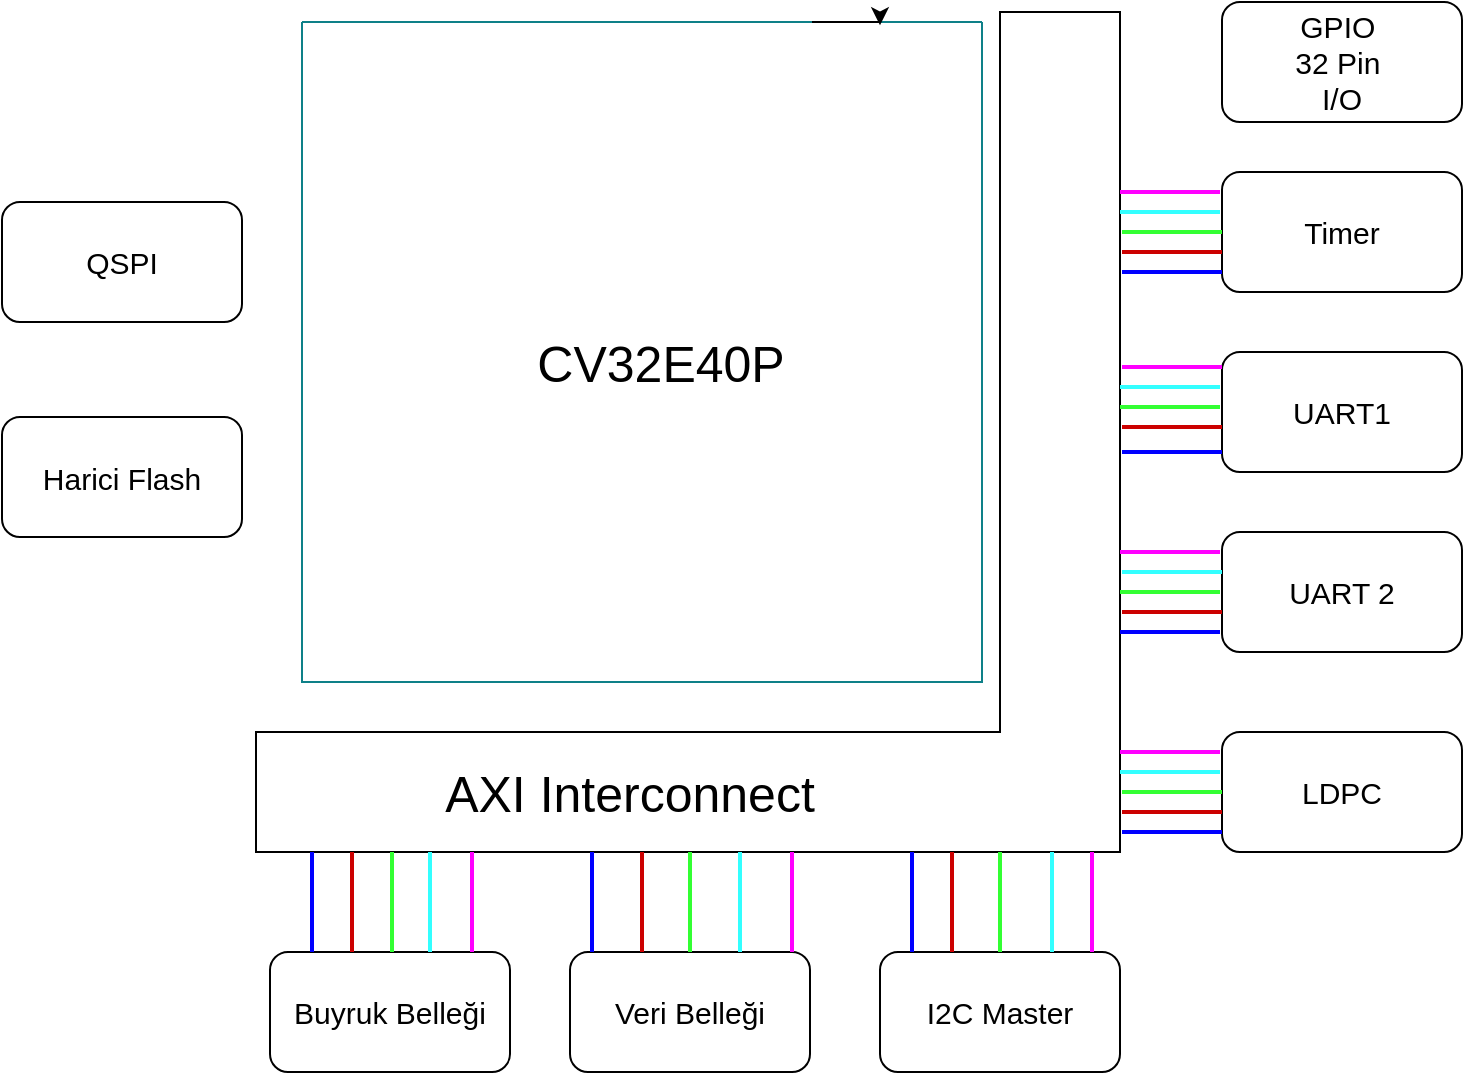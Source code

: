 <mxfile version="26.1.0">
  <diagram name="Sayfa -1" id="ky7PzvnKmY8COsivfulv">
    <mxGraphModel dx="1389" dy="750" grid="1" gridSize="10" guides="1" tooltips="1" connect="1" arrows="1" fold="1" page="1" pageScale="1" pageWidth="827" pageHeight="1169" math="0" shadow="0">
      <root>
        <mxCell id="0" />
        <mxCell id="1" parent="0" />
        <mxCell id="BGoYI7wzu1_h1t6LcvZX-1" value="" style="swimlane;startSize=0;fillColor=#b0e3e6;strokeColor=#0e8088;swimlaneFillColor=none;gradientDirection=east;" vertex="1" parent="1">
          <mxGeometry x="190" y="200" width="340" height="330" as="geometry" />
        </mxCell>
        <mxCell id="BGoYI7wzu1_h1t6LcvZX-2" style="edgeStyle=orthogonalEdgeStyle;rounded=0;orthogonalLoop=1;jettySize=auto;html=1;exitX=0.75;exitY=0;exitDx=0;exitDy=0;entryX=0.85;entryY=0.005;entryDx=0;entryDy=0;entryPerimeter=0;" edge="1" parent="1" source="BGoYI7wzu1_h1t6LcvZX-1" target="BGoYI7wzu1_h1t6LcvZX-1">
          <mxGeometry relative="1" as="geometry" />
        </mxCell>
        <mxCell id="BGoYI7wzu1_h1t6LcvZX-3" value="" style="shape=corner;whiteSpace=wrap;html=1;rotation=-180;dx=60;dy=60;" vertex="1" parent="1">
          <mxGeometry x="167" y="195" width="432" height="420" as="geometry" />
        </mxCell>
        <mxCell id="BGoYI7wzu1_h1t6LcvZX-4" value="QSPI" style="rounded=1;whiteSpace=wrap;html=1;fontSize=15;" vertex="1" parent="1">
          <mxGeometry x="40" y="290" width="120" height="60" as="geometry" />
        </mxCell>
        <mxCell id="BGoYI7wzu1_h1t6LcvZX-5" value="Harici Flash" style="rounded=1;whiteSpace=wrap;html=1;fontSize=15;" vertex="1" parent="1">
          <mxGeometry x="40" y="397.5" width="120" height="60" as="geometry" />
        </mxCell>
        <mxCell id="BGoYI7wzu1_h1t6LcvZX-6" value="GPIO&amp;nbsp;&lt;div&gt;32 Pin&amp;nbsp;&lt;/div&gt;&lt;div&gt;I/O&lt;/div&gt;" style="rounded=1;whiteSpace=wrap;html=1;fontSize=15;" vertex="1" parent="1">
          <mxGeometry x="650" y="190" width="120" height="60" as="geometry" />
        </mxCell>
        <mxCell id="BGoYI7wzu1_h1t6LcvZX-7" value="Timer" style="rounded=1;whiteSpace=wrap;html=1;fontSize=15;" vertex="1" parent="1">
          <mxGeometry x="650" y="275" width="120" height="60" as="geometry" />
        </mxCell>
        <mxCell id="BGoYI7wzu1_h1t6LcvZX-8" value="UART1" style="rounded=1;whiteSpace=wrap;html=1;fontSize=15;" vertex="1" parent="1">
          <mxGeometry x="650" y="365" width="120" height="60" as="geometry" />
        </mxCell>
        <mxCell id="BGoYI7wzu1_h1t6LcvZX-9" value="UART 2" style="rounded=1;whiteSpace=wrap;html=1;fontSize=15;" vertex="1" parent="1">
          <mxGeometry x="650" y="455" width="120" height="60" as="geometry" />
        </mxCell>
        <mxCell id="BGoYI7wzu1_h1t6LcvZX-10" value="LDPC" style="rounded=1;whiteSpace=wrap;html=1;fontSize=15;" vertex="1" parent="1">
          <mxGeometry x="650" y="555" width="120" height="60" as="geometry" />
        </mxCell>
        <mxCell id="BGoYI7wzu1_h1t6LcvZX-11" value="Buyruk Belleği" style="rounded=1;whiteSpace=wrap;html=1;fontSize=15;" vertex="1" parent="1">
          <mxGeometry x="174" y="665" width="120" height="60" as="geometry" />
        </mxCell>
        <mxCell id="BGoYI7wzu1_h1t6LcvZX-12" value="Veri Belleği" style="rounded=1;whiteSpace=wrap;html=1;fontSize=15;" vertex="1" parent="1">
          <mxGeometry x="324" y="665" width="120" height="60" as="geometry" />
        </mxCell>
        <mxCell id="BGoYI7wzu1_h1t6LcvZX-13" value="I2C Master" style="rounded=1;whiteSpace=wrap;html=1;fontSize=15;" vertex="1" parent="1">
          <mxGeometry x="479" y="665" width="120" height="60" as="geometry" />
        </mxCell>
        <mxCell id="BGoYI7wzu1_h1t6LcvZX-14" value="CV32E40P" style="text;html=1;align=center;verticalAlign=middle;resizable=0;points=[];autosize=1;strokeColor=none;fillColor=none;fontSize=25;" vertex="1" parent="1">
          <mxGeometry x="294" y="350" width="150" height="40" as="geometry" />
        </mxCell>
        <mxCell id="BGoYI7wzu1_h1t6LcvZX-15" value="AXI Interconnect" style="text;strokeColor=none;align=center;fillColor=none;html=1;verticalAlign=middle;whiteSpace=wrap;rounded=0;fontSize=25;" vertex="1" parent="1">
          <mxGeometry x="259" y="570" width="190" height="30" as="geometry" />
        </mxCell>
        <mxCell id="BGoYI7wzu1_h1t6LcvZX-21" value="" style="line;strokeWidth=2;direction=south;html=1;fontColor=#000080;labelBorderColor=#0000FF;textOpacity=60;strokeColor=#0000FF;" vertex="1" parent="1">
          <mxGeometry x="190" y="615" width="10" height="50" as="geometry" />
        </mxCell>
        <mxCell id="BGoYI7wzu1_h1t6LcvZX-22" value="" style="line;strokeWidth=2;direction=south;html=1;fontColor=#000080;labelBorderColor=#0000FF;textOpacity=60;strokeColor=#CC0000;" vertex="1" parent="1">
          <mxGeometry x="210" y="615" width="10" height="50" as="geometry" />
        </mxCell>
        <mxCell id="BGoYI7wzu1_h1t6LcvZX-23" value="" style="line;strokeWidth=2;direction=south;html=1;fontColor=#000080;labelBorderColor=#0000FF;textOpacity=60;strokeColor=#33FF33;" vertex="1" parent="1">
          <mxGeometry x="230" y="615" width="10" height="50" as="geometry" />
        </mxCell>
        <mxCell id="BGoYI7wzu1_h1t6LcvZX-24" value="" style="line;strokeWidth=2;direction=south;html=1;fontColor=#000080;labelBorderColor=#0000FF;textOpacity=60;strokeColor=#33FFFF;" vertex="1" parent="1">
          <mxGeometry x="249" y="615" width="10" height="50" as="geometry" />
        </mxCell>
        <mxCell id="BGoYI7wzu1_h1t6LcvZX-25" value="" style="line;strokeWidth=2;direction=south;html=1;fontColor=#000080;labelBorderColor=#0000FF;textOpacity=60;strokeColor=#FF00FF;" vertex="1" parent="1">
          <mxGeometry x="270" y="615" width="10" height="50" as="geometry" />
        </mxCell>
        <mxCell id="BGoYI7wzu1_h1t6LcvZX-28" value="" style="line;strokeWidth=2;direction=south;html=1;fontColor=#000080;labelBorderColor=#0000FF;textOpacity=60;strokeColor=#0000FF;" vertex="1" parent="1">
          <mxGeometry x="330" y="615" width="10" height="50" as="geometry" />
        </mxCell>
        <mxCell id="BGoYI7wzu1_h1t6LcvZX-29" value="" style="line;strokeWidth=2;direction=south;html=1;fontColor=#000080;labelBorderColor=#0000FF;textOpacity=60;strokeColor=#CC0000;" vertex="1" parent="1">
          <mxGeometry x="355" y="615" width="10" height="50" as="geometry" />
        </mxCell>
        <mxCell id="BGoYI7wzu1_h1t6LcvZX-30" value="" style="line;strokeWidth=2;direction=south;html=1;fontColor=#000080;labelBorderColor=#0000FF;textOpacity=60;strokeColor=#33FF33;" vertex="1" parent="1">
          <mxGeometry x="379" y="615" width="10" height="50" as="geometry" />
        </mxCell>
        <mxCell id="BGoYI7wzu1_h1t6LcvZX-31" value="" style="line;strokeWidth=2;direction=south;html=1;fontColor=#000080;labelBorderColor=#0000FF;textOpacity=60;strokeColor=#33FFFF;" vertex="1" parent="1">
          <mxGeometry x="404" y="615" width="10" height="50" as="geometry" />
        </mxCell>
        <mxCell id="BGoYI7wzu1_h1t6LcvZX-32" value="" style="line;strokeWidth=2;direction=south;html=1;fontColor=#000080;labelBorderColor=#0000FF;textOpacity=60;strokeColor=#FF00FF;" vertex="1" parent="1">
          <mxGeometry x="430" y="615" width="10" height="50" as="geometry" />
        </mxCell>
        <mxCell id="BGoYI7wzu1_h1t6LcvZX-36" value="" style="line;strokeWidth=2;direction=south;html=1;fontColor=#000080;labelBorderColor=#0000FF;textOpacity=60;strokeColor=#0000FF;" vertex="1" parent="1">
          <mxGeometry x="490" y="615" width="10" height="50" as="geometry" />
        </mxCell>
        <mxCell id="BGoYI7wzu1_h1t6LcvZX-37" value="" style="line;strokeWidth=2;direction=south;html=1;fontColor=#000080;labelBorderColor=#0000FF;textOpacity=60;strokeColor=#33FF33;" vertex="1" parent="1">
          <mxGeometry x="534" y="615" width="10" height="50" as="geometry" />
        </mxCell>
        <mxCell id="BGoYI7wzu1_h1t6LcvZX-38" value="" style="line;strokeWidth=2;direction=south;html=1;fontColor=#000080;labelBorderColor=#0000FF;textOpacity=60;strokeColor=#33FFFF;" vertex="1" parent="1">
          <mxGeometry x="560" y="615" width="10" height="50" as="geometry" />
        </mxCell>
        <mxCell id="BGoYI7wzu1_h1t6LcvZX-39" value="" style="line;strokeWidth=2;direction=south;html=1;fontColor=#000080;labelBorderColor=#0000FF;textOpacity=60;strokeColor=#FF00FF;" vertex="1" parent="1">
          <mxGeometry x="580" y="615" width="10" height="50" as="geometry" />
        </mxCell>
        <mxCell id="BGoYI7wzu1_h1t6LcvZX-40" value="" style="line;strokeWidth=2;direction=south;html=1;fontColor=#000080;labelBorderColor=#0000FF;textOpacity=60;strokeColor=#CC0000;" vertex="1" parent="1">
          <mxGeometry x="510" y="615" width="10" height="50" as="geometry" />
        </mxCell>
        <mxCell id="BGoYI7wzu1_h1t6LcvZX-44" value="" style="line;strokeWidth=2;html=1;strokeColor=#FF00FF;" vertex="1" parent="1">
          <mxGeometry x="599" y="560" width="50" height="10" as="geometry" />
        </mxCell>
        <mxCell id="BGoYI7wzu1_h1t6LcvZX-45" value="" style="line;strokeWidth=2;html=1;strokeColor=#33FFFF;" vertex="1" parent="1">
          <mxGeometry x="599" y="570" width="50" height="10" as="geometry" />
        </mxCell>
        <mxCell id="BGoYI7wzu1_h1t6LcvZX-46" value="" style="line;strokeWidth=2;html=1;strokeColor=#33FF33;" vertex="1" parent="1">
          <mxGeometry x="600" y="580" width="50" height="10" as="geometry" />
        </mxCell>
        <mxCell id="BGoYI7wzu1_h1t6LcvZX-47" value="" style="line;strokeWidth=2;html=1;strokeColor=#CC0000;" vertex="1" parent="1">
          <mxGeometry x="600" y="590" width="50" height="10" as="geometry" />
        </mxCell>
        <mxCell id="BGoYI7wzu1_h1t6LcvZX-48" value="" style="line;strokeWidth=2;html=1;strokeColor=#0000FF;" vertex="1" parent="1">
          <mxGeometry x="600" y="600" width="50" height="10" as="geometry" />
        </mxCell>
        <mxCell id="BGoYI7wzu1_h1t6LcvZX-49" value="" style="line;strokeWidth=2;html=1;strokeColor=#FF00FF;" vertex="1" parent="1">
          <mxGeometry x="599" y="460" width="50" height="10" as="geometry" />
        </mxCell>
        <mxCell id="BGoYI7wzu1_h1t6LcvZX-50" value="" style="line;strokeWidth=2;html=1;strokeColor=#33FFFF;" vertex="1" parent="1">
          <mxGeometry x="600" y="470" width="50" height="10" as="geometry" />
        </mxCell>
        <mxCell id="BGoYI7wzu1_h1t6LcvZX-51" value="" style="line;strokeWidth=2;html=1;strokeColor=#33FF33;" vertex="1" parent="1">
          <mxGeometry x="599" y="480" width="50" height="10" as="geometry" />
        </mxCell>
        <mxCell id="BGoYI7wzu1_h1t6LcvZX-52" value="" style="line;strokeWidth=2;html=1;strokeColor=#CC0000;" vertex="1" parent="1">
          <mxGeometry x="600" y="490" width="50" height="10" as="geometry" />
        </mxCell>
        <mxCell id="BGoYI7wzu1_h1t6LcvZX-53" value="" style="line;strokeWidth=2;html=1;strokeColor=#0000FF;" vertex="1" parent="1">
          <mxGeometry x="599" y="500" width="50" height="10" as="geometry" />
        </mxCell>
        <mxCell id="BGoYI7wzu1_h1t6LcvZX-54" value="" style="line;strokeWidth=2;html=1;strokeColor=#0000FF;" vertex="1" parent="1">
          <mxGeometry x="600" y="410" width="50" height="10" as="geometry" />
        </mxCell>
        <mxCell id="BGoYI7wzu1_h1t6LcvZX-55" value="" style="line;strokeWidth=2;html=1;strokeColor=#CC0000;" vertex="1" parent="1">
          <mxGeometry x="600" y="397.5" width="50" height="10" as="geometry" />
        </mxCell>
        <mxCell id="BGoYI7wzu1_h1t6LcvZX-56" value="" style="line;strokeWidth=2;html=1;strokeColor=#33FF33;" vertex="1" parent="1">
          <mxGeometry x="599" y="387.5" width="50" height="10" as="geometry" />
        </mxCell>
        <mxCell id="BGoYI7wzu1_h1t6LcvZX-57" value="" style="line;strokeWidth=2;html=1;strokeColor=#33FFFF;" vertex="1" parent="1">
          <mxGeometry x="599" y="377.5" width="50" height="10" as="geometry" />
        </mxCell>
        <mxCell id="BGoYI7wzu1_h1t6LcvZX-58" value="" style="line;strokeWidth=2;html=1;strokeColor=#FF00FF;" vertex="1" parent="1">
          <mxGeometry x="600" y="367.5" width="50" height="10" as="geometry" />
        </mxCell>
        <mxCell id="BGoYI7wzu1_h1t6LcvZX-59" value="" style="line;strokeWidth=2;html=1;strokeColor=#0000FF;" vertex="1" parent="1">
          <mxGeometry x="600" y="320" width="50" height="10" as="geometry" />
        </mxCell>
        <mxCell id="BGoYI7wzu1_h1t6LcvZX-60" value="" style="line;strokeWidth=2;html=1;strokeColor=#CC0000;" vertex="1" parent="1">
          <mxGeometry x="600" y="310" width="50" height="10" as="geometry" />
        </mxCell>
        <mxCell id="BGoYI7wzu1_h1t6LcvZX-61" value="" style="line;strokeWidth=2;html=1;strokeColor=#33FF33;" vertex="1" parent="1">
          <mxGeometry x="600" y="300" width="50" height="10" as="geometry" />
        </mxCell>
        <mxCell id="BGoYI7wzu1_h1t6LcvZX-62" value="" style="line;strokeWidth=2;html=1;strokeColor=#33FFFF;" vertex="1" parent="1">
          <mxGeometry x="599" y="290" width="50" height="10" as="geometry" />
        </mxCell>
        <mxCell id="BGoYI7wzu1_h1t6LcvZX-63" value="" style="line;strokeWidth=2;html=1;strokeColor=#FF00FF;" vertex="1" parent="1">
          <mxGeometry x="599" y="280" width="50" height="10" as="geometry" />
        </mxCell>
      </root>
    </mxGraphModel>
  </diagram>
</mxfile>
